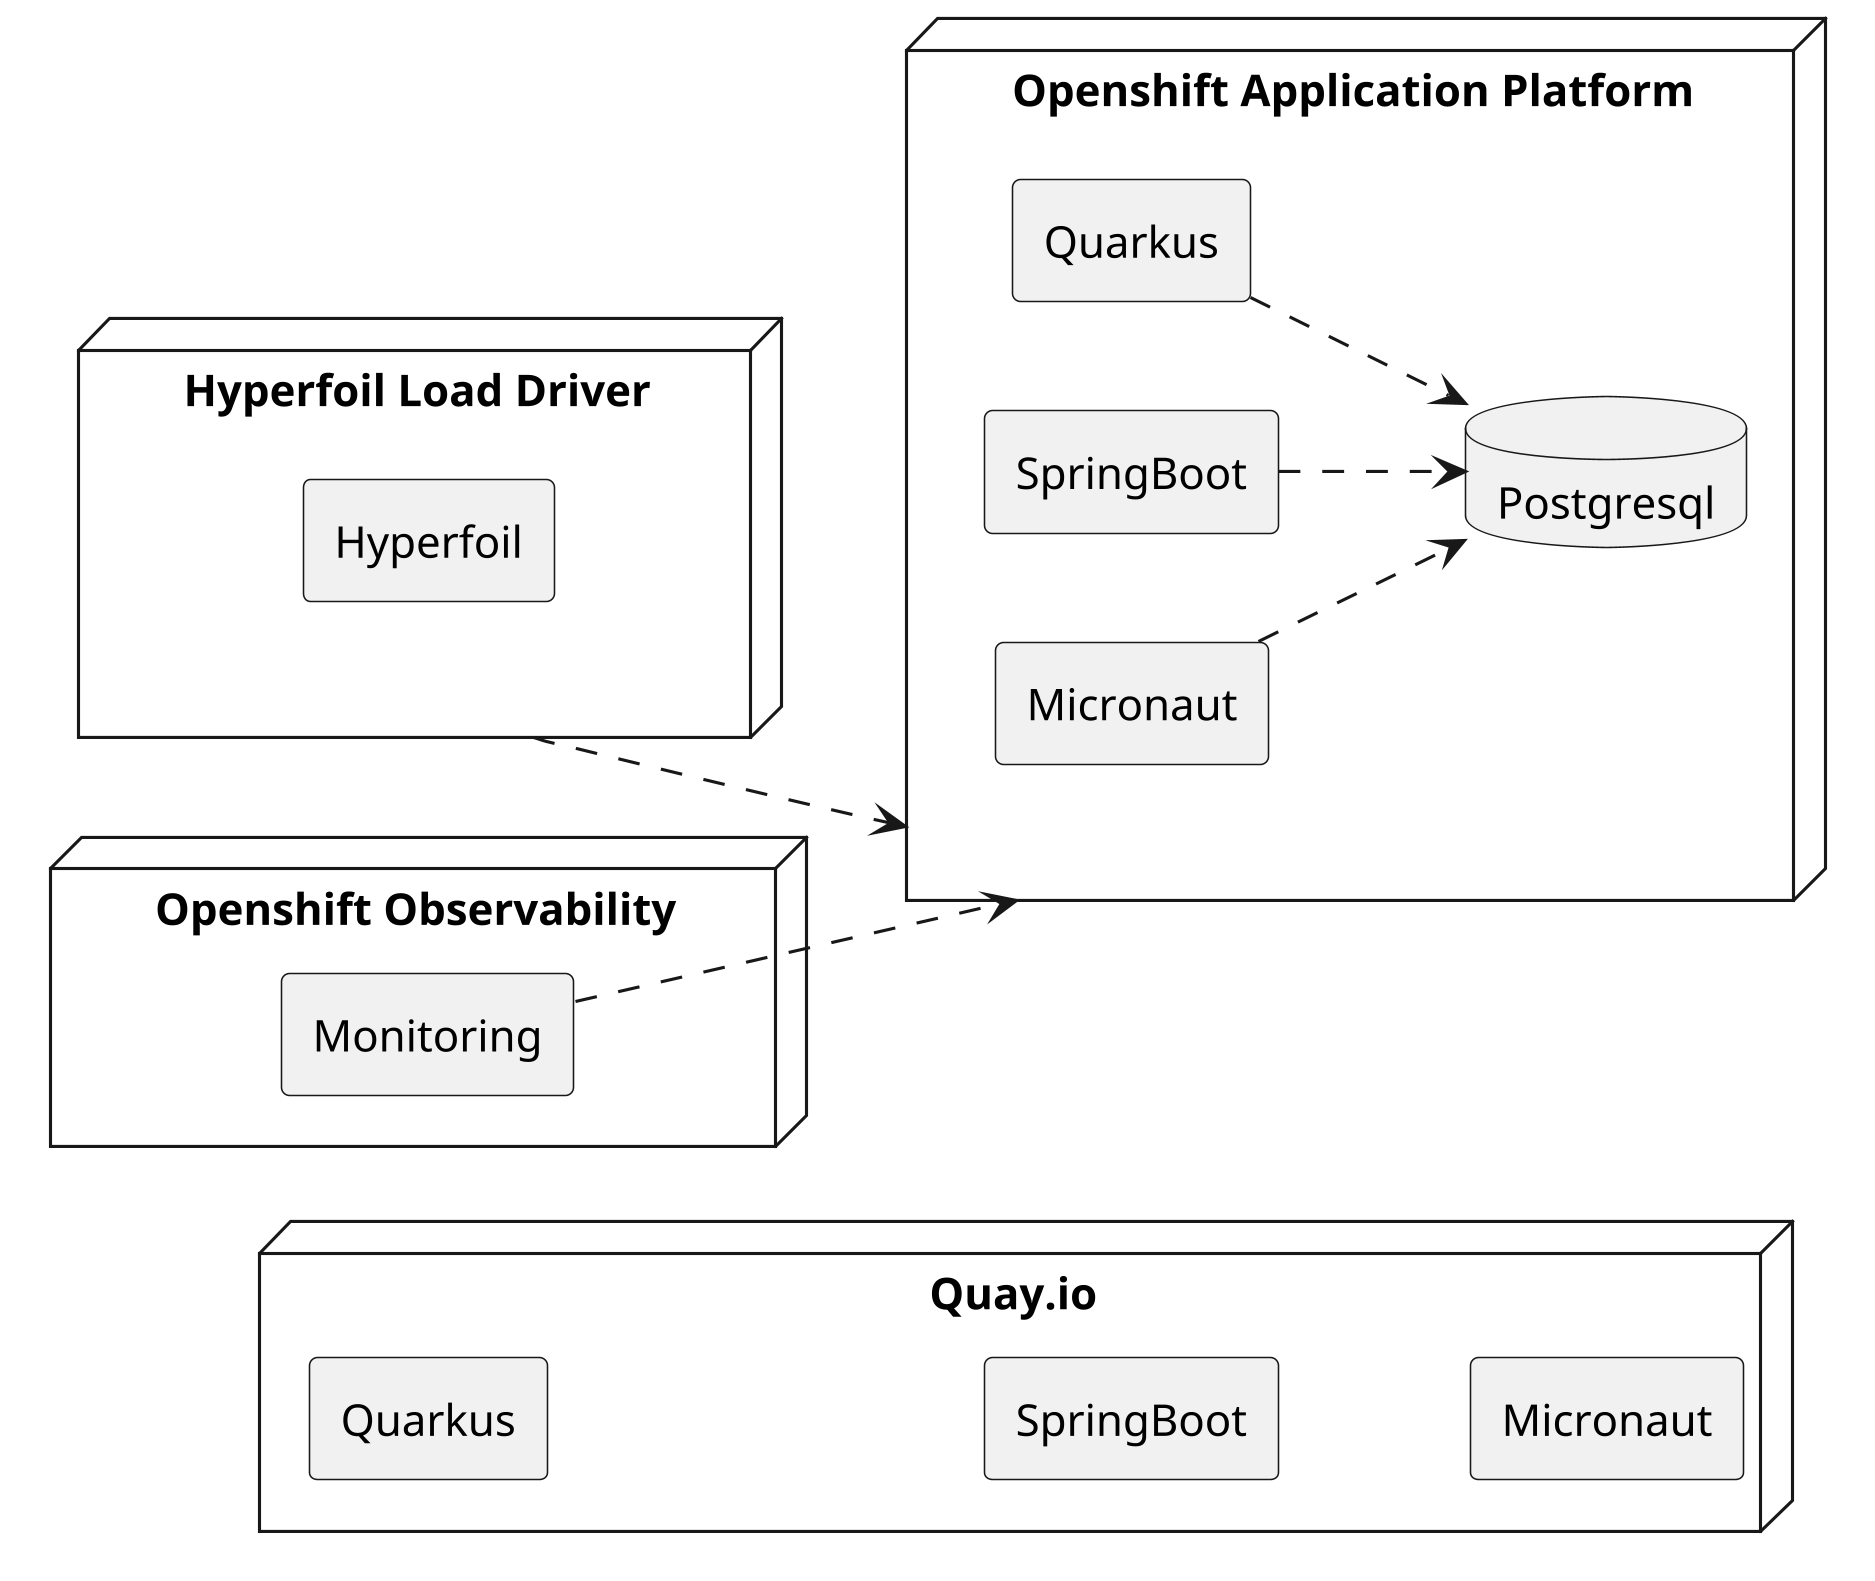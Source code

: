 @startuml

skinparam dpi 300
allow_mixing
left to right direction

node "Quay.io" as registry {
    agent "Quarkus" as quarkus
    agent "SpringBoot" as spring
    agent "Micronaut" as micronaut
    quarkus -[hidden]-> spring
    spring -[hidden]-> micronaut
}

node "Hyperfoil Load Driver" as load {
    agent "Hyperfoil" as hypefoil
}

node "Openshift Observability" as monitor {
    agent "Monitoring" as monitoring
}

node "Openshift Application Platform" as ocp {
    agent "Quarkus" as appQuarkus
    agent "SpringBoot" as appSpringBoot
    agent "Micronaut" as appMicronaut
    database "Postgresql" as sharedPostgresql
    appQuarkus ..> sharedPostgresql
    appSpringBoot ..> sharedPostgresql
    appMicronaut ..> sharedPostgresql
}

load ..> ocp
monitoring ..> ocp

@enduml
